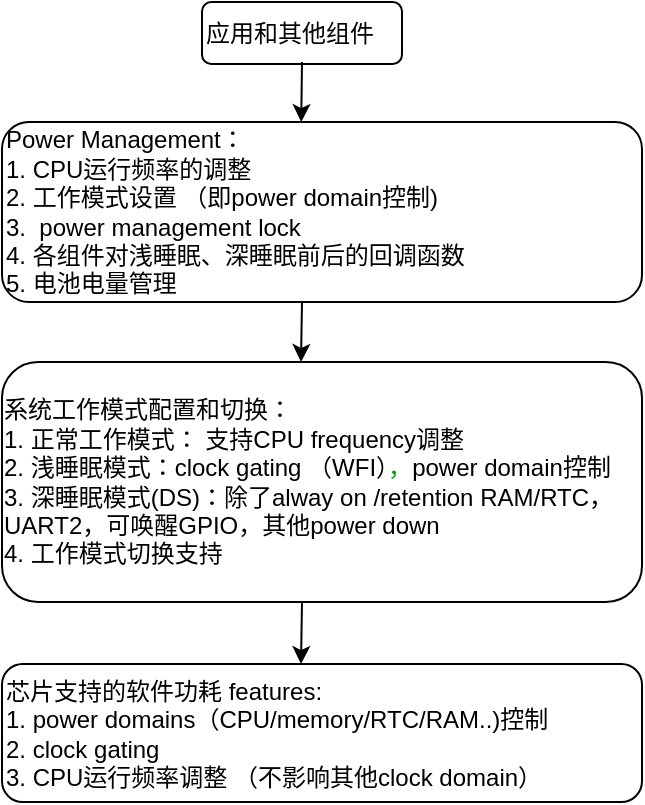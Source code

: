 <mxfile version="13.9.9" type="device"><diagram id="06zFr4WXXCyx5wFs7jqE" name="第 1 页"><mxGraphModel dx="1086" dy="806" grid="1" gridSize="10" guides="1" tooltips="1" connect="1" arrows="1" fold="1" page="1" pageScale="1" pageWidth="1169" pageHeight="827" math="0" shadow="0"><root><mxCell id="0"/><mxCell id="1" parent="0"/><mxCell id="DrUspO_fLus32SxA77pu-1" value="芯片支持的软件功耗 features:&lt;br&gt;1. power domains（CPU/memory/RTC/RAM..)控制&lt;br&gt;2. clock gating&lt;br&gt;3. CPU运行频率调整 （不影响其他clock domain）" style="rounded=1;whiteSpace=wrap;html=1;align=left;" parent="1" vertex="1"><mxGeometry x="320" y="391" width="320" height="69" as="geometry"/></mxCell><mxCell id="DrUspO_fLus32SxA77pu-2" value="&lt;div style=&quot;text-align: left&quot;&gt;&lt;span&gt;系统工作模式配置和切换：&lt;/span&gt;&lt;/div&gt;&lt;div style=&quot;text-align: left&quot;&gt;&lt;span&gt;1. 正常工作模式： 支持CPU frequency调整&lt;/span&gt;&lt;/div&gt;&lt;div style=&quot;text-align: left&quot;&gt;2. 浅睡眠模式：clock gating （WFI）&lt;font color=&quot;#009900&quot;&gt;，&lt;/font&gt;power domain控制&lt;/div&gt;&lt;div style=&quot;text-align: left&quot;&gt;&lt;span&gt;3. 深睡眠模式(DS)：除了alway on /retention RAM/RTC，UART2，可唤醒GPIO，其他power down&lt;/span&gt;&lt;/div&gt;&lt;div style=&quot;text-align: left&quot;&gt;&lt;span&gt;4. 工作模式切换支持&lt;/span&gt;&lt;/div&gt;" style="rounded=1;whiteSpace=wrap;html=1;" parent="1" vertex="1"><mxGeometry x="320" y="240" width="320" height="120" as="geometry"/></mxCell><mxCell id="uNp25dd9F5h-D2RJqAri-4" value="" style="edgeStyle=orthogonalEdgeStyle;rounded=0;orthogonalLoop=1;jettySize=auto;html=1;" edge="1" parent="1"><mxGeometry relative="1" as="geometry"><mxPoint x="470" y="210" as="sourcePoint"/><mxPoint x="469.5" y="240" as="targetPoint"/></mxGeometry></mxCell><mxCell id="DrUspO_fLus32SxA77pu-3" value="Power Management：&lt;br&gt;1. CPU运行频率的调整&lt;br&gt;2. 工作模式设置 （即power domain控制)&lt;br&gt;3.&amp;nbsp; power management lock&lt;br&gt;4. 各组件对浅睡眠、深睡眠前后的回调函数&lt;br&gt;5. 电池电量管理" style="rounded=1;whiteSpace=wrap;html=1;align=left;" parent="1" vertex="1"><mxGeometry x="320" y="120" width="320" height="90" as="geometry"/></mxCell><mxCell id="DrUspO_fLus32SxA77pu-6" value="应用和其他组件" style="rounded=1;whiteSpace=wrap;html=1;align=left;" parent="1" vertex="1"><mxGeometry x="420" y="60" width="100" height="31" as="geometry"/></mxCell><mxCell id="uNp25dd9F5h-D2RJqAri-3" value="" style="endArrow=classic;html=1;entryX=0.466;entryY=0.011;entryDx=0;entryDy=0;entryPerimeter=0;" edge="1" parent="1"><mxGeometry width="50" height="50" relative="1" as="geometry"><mxPoint x="470" y="90" as="sourcePoint"/><mxPoint x="469.62" y="120.0" as="targetPoint"/></mxGeometry></mxCell><mxCell id="uNp25dd9F5h-D2RJqAri-6" value="" style="edgeStyle=orthogonalEdgeStyle;rounded=0;orthogonalLoop=1;jettySize=auto;html=1;" edge="1" parent="1"><mxGeometry relative="1" as="geometry"><mxPoint x="470" y="360" as="sourcePoint"/><mxPoint x="469.5" y="391" as="targetPoint"/></mxGeometry></mxCell></root></mxGraphModel></diagram></mxfile>